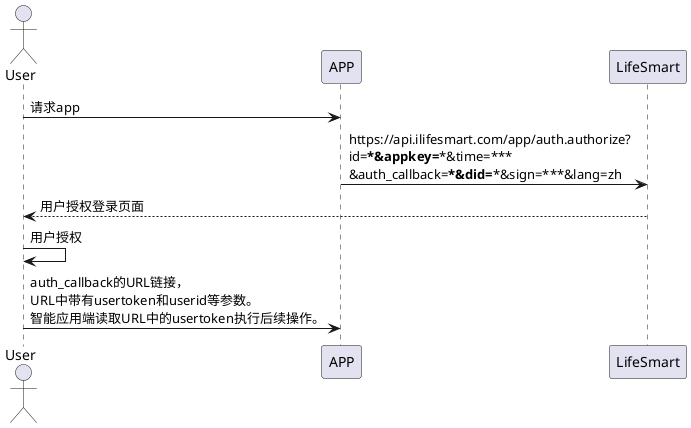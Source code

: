 @startuml
actor User
User -> APP:请求app
APP -> LifeSmart:https://api.ilifesmart.com/app/auth.authorize?\nid=***&appkey=***&time=***\n&auth_callback=***&did=***&sign=***&lang=zh
LifeSmart --> User:用户授权登录页面
User -> User:用户授权
User -> APP:auth_callback的URL链接，\nURL中带有usertoken和userid等参数。\n智能应用端读取URL中的usertoken执行后续操作。

@enduml
